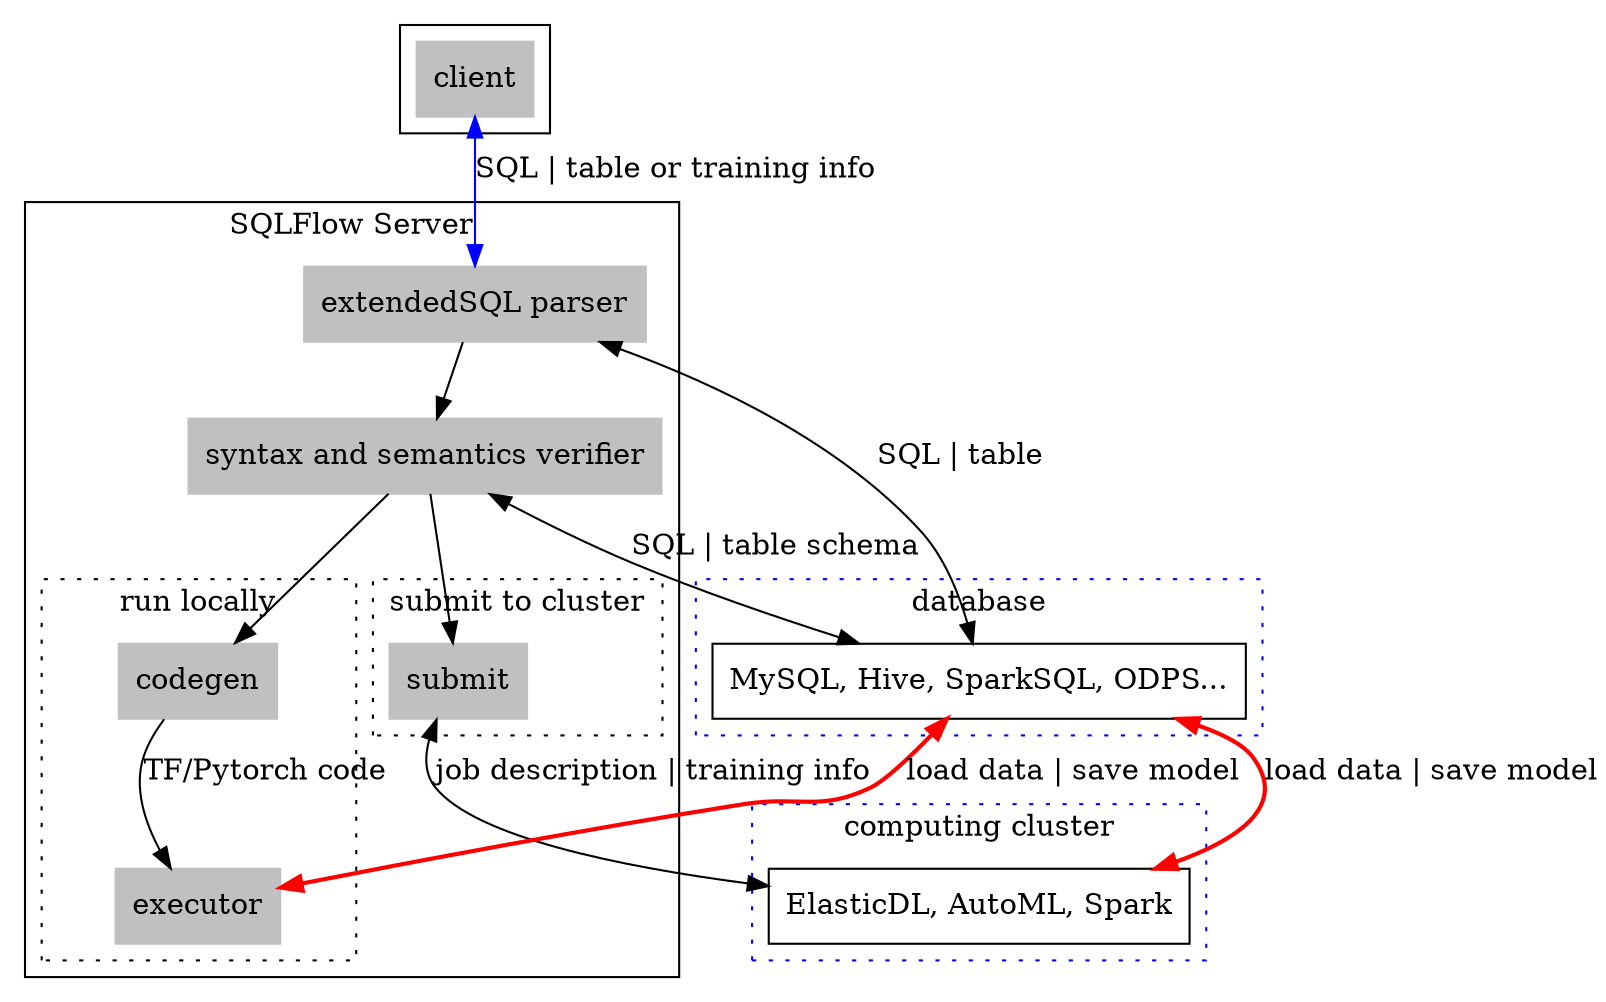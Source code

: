digraph G {
	subgraph cluster_0 {
		node [style=filled,color=grey,shape=box];
		client [label = "client"]
	}
	subgraph cluster_1 {
		label = "SQLFlow Server";
		node [style=filled,color=grey,shape=box];
		parser [label="extendedSQL parser"]
		verifier [label="syntax and semantics verifier"]
		parser -> verifier;
		verifier -> {codegen submit}

		subgraph cluster_10 {
			label = "run locally";
			node [style=filled, shape=box];
			graph[style=dotted];
			codegen -> executor [label="TF/Pytorch code"];
		}

		subgraph cluster_11 {
			label = "submit to cluster";
			node [style=filled, shape=box];
			graph[style=dotted];
			submit;
		}
	}

	subgraph cluster_2 { 
		label = "database"
		style=filled;
		graph[style=dotted];
		color=blue;
		database [label="MySQL, Hive, SparkSQL, ODPS...",shape=box];
	}

	subgraph cluster_3 {
		label = "computing cluster"
		style=filled;
		graph[style=dotted];
		color=blue;
		compute_cluster [label="ElasticDL, AutoML, Spark",shape=box];
	}

	client -> parser [color=blue, dir="both", label="SQL | table or training info"]
	parser -> database [dir="both", label="SQL | table"];
	verifier -> database [dir="both", label="SQL | table schema"];
	submit -> compute_cluster [dir="both", label="job description | training info"]

	database -> compute_cluster [color=red, style=bold, dir="both", label="load data | save model"]
	database -> executor [color=red, style=bold, dir="both", label="load data | save model"]
}
